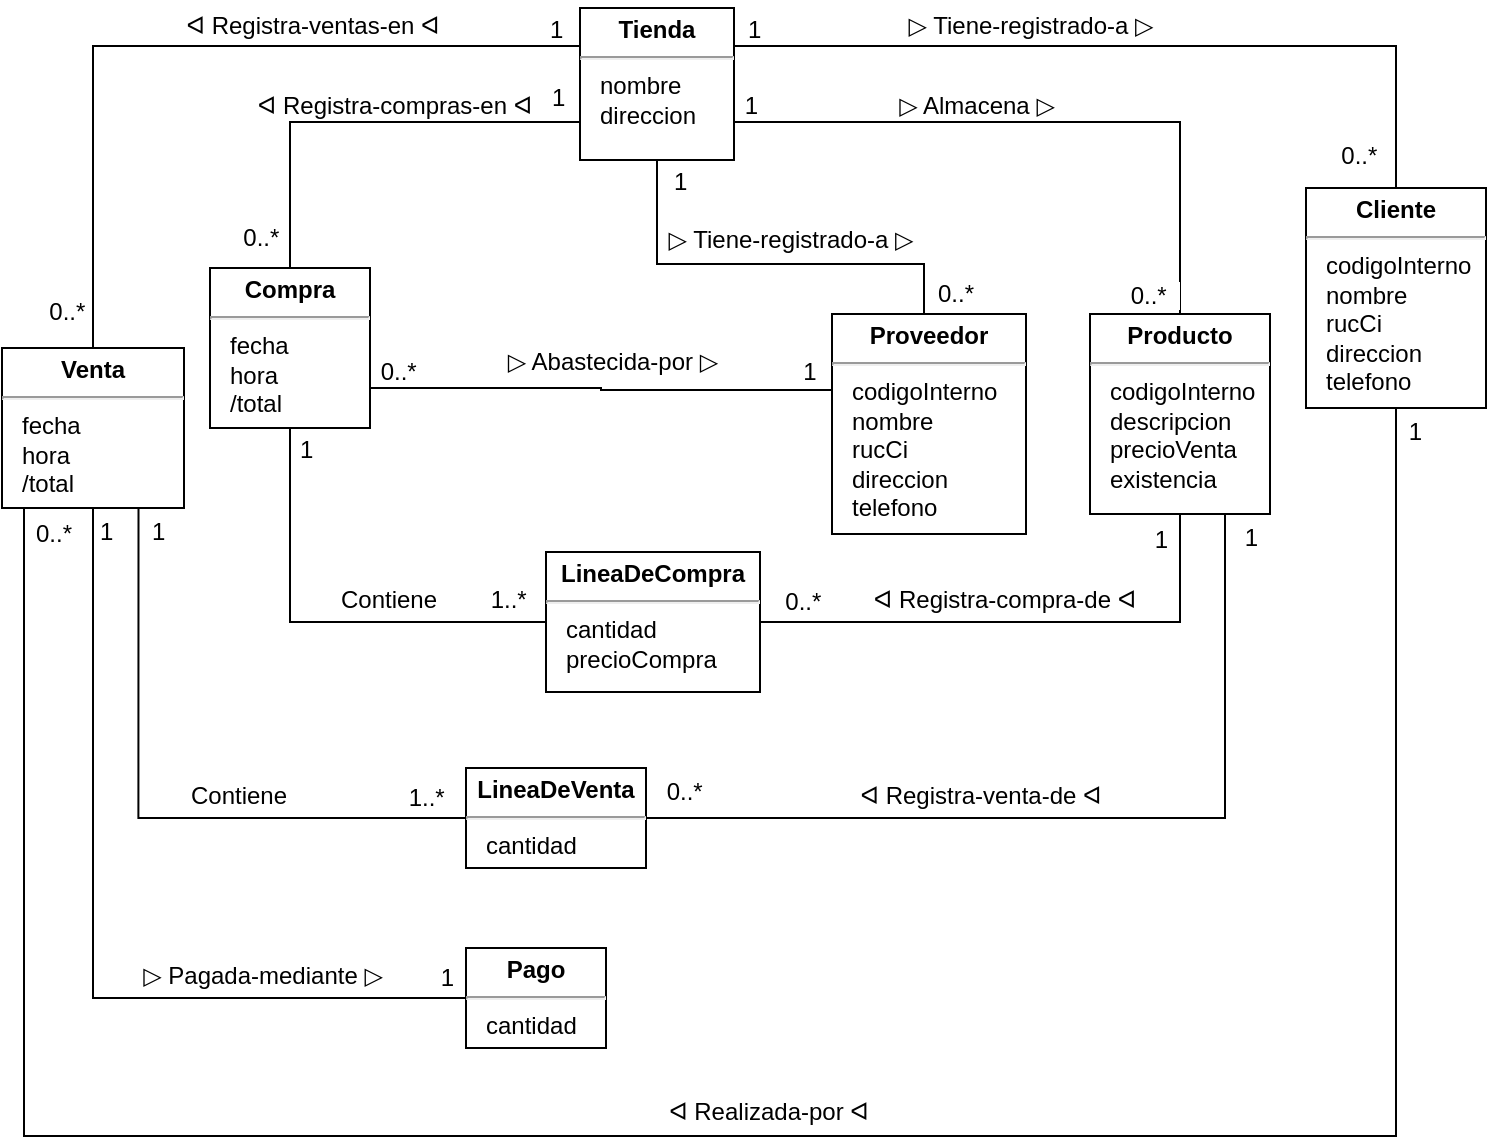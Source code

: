 <mxfile version="28.2.0">
  <diagram name="Página-1" id="NWmMOXxj9j0GudqW8POs">
    <mxGraphModel dx="1034" dy="612" grid="0" gridSize="10" guides="1" tooltips="1" connect="1" arrows="1" fold="1" page="1" pageScale="1" pageWidth="827" pageHeight="1169" math="0" shadow="0">
      <root>
        <mxCell id="0" />
        <mxCell id="1" parent="0" />
        <mxCell id="YYSw4Cs6SsvSxw99k74Z-11" value="&lt;p style=&quot;margin: 4px 0px 0px;&quot;&gt;&lt;b&gt;Producto&lt;/b&gt;&lt;/p&gt;&lt;hr&gt;&lt;blockquote style=&quot;margin: 0px 0px 0px 10px; border: none; padding: 0px 0px 5px;&quot;&gt;&lt;div style=&quot;text-align: left;&quot;&gt;&lt;span style=&quot;background-color: transparent; color: light-dark(rgb(0, 0, 0), rgb(255, 255, 255));&quot;&gt;codigoInterno&lt;/span&gt;&lt;/div&gt;&lt;div style=&quot;text-align: left;&quot;&gt;descripcion&lt;/div&gt;&lt;div style=&quot;text-align: left;&quot;&gt;precioVenta&lt;/div&gt;&lt;div style=&quot;text-align: left;&quot;&gt;existencia&lt;/div&gt;&lt;/blockquote&gt;" style="verticalAlign=middle;align=center;overflow=fill;html=1;whiteSpace=wrap;fontFamily=Arial;fontSize=12;" parent="1" vertex="1">
          <mxGeometry x="592" y="173" width="90" height="100" as="geometry" />
        </mxCell>
        <mxCell id="YYSw4Cs6SsvSxw99k74Z-13" value="&lt;p style=&quot;margin:0px;margin-top:4px;text-align:center;&quot;&gt;&lt;b&gt;Cliente&lt;/b&gt;&lt;/p&gt;&lt;hr&gt;&lt;blockquote style=&quot;margin: 0px 0px 0px 10px; border: none; padding: 0px;&quot;&gt;&lt;div&gt;&lt;span style=&quot;background-color: transparent; color: light-dark(rgb(0, 0, 0), rgb(255, 255, 255));&quot;&gt;codigoInterno&lt;/span&gt;&lt;/div&gt;&lt;div&gt;nombre&lt;/div&gt;&lt;div&gt;rucCi&lt;/div&gt;&lt;div&gt;direccion&lt;/div&gt;&lt;div&gt;telefono&lt;/div&gt;&lt;/blockquote&gt;" style="verticalAlign=top;align=left;overflow=fill;html=1;whiteSpace=wrap;spacingLeft=3;fontFamily=Arial;fontSize=12;" parent="1" vertex="1">
          <mxGeometry x="700" y="110" width="90" height="110" as="geometry" />
        </mxCell>
        <mxCell id="YYSw4Cs6SsvSxw99k74Z-21" value="&lt;p style=&quot;margin:0px;margin-top:4px;text-align:center;&quot;&gt;&lt;b&gt;Tienda&lt;/b&gt;&lt;/p&gt;&lt;hr&gt;&lt;blockquote style=&quot;margin: 0px 0px 0px 10px; border: none; padding: 0px;&quot;&gt;&lt;div&gt;&lt;span style=&quot;background-color: transparent; color: light-dark(rgb(0, 0, 0), rgb(255, 255, 255));&quot;&gt;nombre&lt;/span&gt;&lt;/div&gt;&lt;div&gt;direccion&lt;/div&gt;&lt;/blockquote&gt;" style="verticalAlign=top;align=left;overflow=fill;html=1;whiteSpace=wrap;spacingLeft=3;fontFamily=Arial;fontSize=12;" parent="1" vertex="1">
          <mxGeometry x="337" y="20" width="77" height="76" as="geometry" />
        </mxCell>
        <mxCell id="YYSw4Cs6SsvSxw99k74Z-22" value="&lt;p style=&quot;margin:0px;margin-top:4px;text-align:center;&quot;&gt;&lt;b&gt;Proveedor&lt;/b&gt;&lt;/p&gt;&lt;hr&gt;&lt;blockquote style=&quot;margin: 0px 0px 0px 10px; border: none; padding: 0px;&quot;&gt;&lt;div&gt;&lt;span style=&quot;background-color: transparent; color: light-dark(rgb(0, 0, 0), rgb(255, 255, 255));&quot;&gt;codigoInterno&lt;/span&gt;&lt;/div&gt;&lt;div&gt;nombre&lt;/div&gt;&lt;div&gt;rucCi&lt;/div&gt;&lt;div&gt;direccion&lt;/div&gt;&lt;div&gt;telefono&lt;/div&gt;&lt;/blockquote&gt;" style="verticalAlign=top;align=left;overflow=fill;html=1;whiteSpace=wrap;spacingLeft=3;fontFamily=Arial;fontSize=12;" parent="1" vertex="1">
          <mxGeometry x="463" y="173" width="97" height="110" as="geometry" />
        </mxCell>
        <mxCell id="YYSw4Cs6SsvSxw99k74Z-23" value="&lt;p style=&quot;margin:0px;margin-top:4px;text-align:center;&quot;&gt;&lt;b&gt;Venta&lt;/b&gt;&lt;/p&gt;&lt;hr&gt;&lt;blockquote style=&quot;margin: 0px 0px 0px 10px; border: none; padding: 0px;&quot;&gt;&lt;div&gt;fecha&lt;/div&gt;&lt;div&gt;hora&lt;/div&gt;&lt;div&gt;/total&lt;/div&gt;&lt;/blockquote&gt;" style="verticalAlign=top;align=left;overflow=fill;html=1;whiteSpace=wrap;spacingLeft=3;fontFamily=Arial;fontSize=12;" parent="1" vertex="1">
          <mxGeometry x="48" y="190" width="91" height="80" as="geometry" />
        </mxCell>
        <mxCell id="YYSw4Cs6SsvSxw99k74Z-24" value="&lt;p style=&quot;margin:0px;margin-top:4px;text-align:center;&quot;&gt;&lt;b&gt;Compra&lt;/b&gt;&lt;/p&gt;&lt;hr&gt;&lt;blockquote style=&quot;margin: 0px 0px 0px 10px; border: none; padding: 0px;&quot;&gt;&lt;div&gt;fecha&lt;/div&gt;&lt;div&gt;hora&lt;/div&gt;&lt;div&gt;/total&lt;/div&gt;&lt;/blockquote&gt;" style="verticalAlign=top;align=left;overflow=fill;html=1;whiteSpace=wrap;spacingLeft=3;fontFamily=Arial;fontSize=12;" parent="1" vertex="1">
          <mxGeometry x="152" y="150" width="80" height="80" as="geometry" />
        </mxCell>
        <mxCell id="YYSw4Cs6SsvSxw99k74Z-25" value="&lt;p style=&quot;margin:0px;margin-top:4px;text-align:center;&quot;&gt;&lt;b&gt;LineaDeVenta&lt;/b&gt;&lt;/p&gt;&lt;hr&gt;&lt;blockquote style=&quot;margin: 0px 0px 0px 10px; border: none; padding: 0px;&quot;&gt;&lt;div&gt;&lt;span style=&quot;background-color: transparent; color: light-dark(rgb(0, 0, 0), rgb(255, 255, 255));&quot;&gt;cantidad&lt;/span&gt;&lt;/div&gt;&lt;/blockquote&gt;" style="verticalAlign=top;align=left;overflow=fill;html=1;whiteSpace=wrap;spacingLeft=3;fontFamily=Arial;fontSize=12;" parent="1" vertex="1">
          <mxGeometry x="280" y="400" width="90" height="50" as="geometry" />
        </mxCell>
        <mxCell id="YYSw4Cs6SsvSxw99k74Z-26" value="&lt;p style=&quot;margin:0px;margin-top:4px;text-align:center;&quot;&gt;&lt;b&gt;LineaDeCompra&lt;/b&gt;&lt;/p&gt;&lt;hr&gt;&lt;blockquote style=&quot;margin: 0px 0px 0px 10px; border: none; padding: 0px;&quot;&gt;&lt;div&gt;&lt;span style=&quot;background-color: transparent; color: light-dark(rgb(0, 0, 0), rgb(255, 255, 255));&quot;&gt;cantidad&lt;/span&gt;&lt;/div&gt;&lt;div&gt;&lt;span style=&quot;background-color: transparent; color: light-dark(rgb(0, 0, 0), rgb(255, 255, 255));&quot;&gt;precioCompra&lt;/span&gt;&lt;/div&gt;&lt;/blockquote&gt;" style="verticalAlign=top;align=left;overflow=fill;html=1;whiteSpace=wrap;spacingLeft=3;fontFamily=Arial;fontSize=12;" parent="1" vertex="1">
          <mxGeometry x="320" y="292" width="107" height="70" as="geometry" />
        </mxCell>
        <mxCell id="YYSw4Cs6SsvSxw99k74Z-27" value="&lt;p style=&quot;margin:0px;margin-top:4px;text-align:center;&quot;&gt;&lt;b&gt;Pago&lt;/b&gt;&lt;/p&gt;&lt;hr&gt;&lt;blockquote style=&quot;margin: 0px 0px 0px 10px; border: none; padding: 0px;&quot;&gt;&lt;div&gt;&lt;span style=&quot;background-color: transparent; color: light-dark(rgb(0, 0, 0), rgb(255, 255, 255));&quot;&gt;cantidad&lt;/span&gt;&lt;/div&gt;&lt;/blockquote&gt;" style="verticalAlign=top;align=left;overflow=fill;html=1;whiteSpace=wrap;spacingLeft=3;fontFamily=Arial;fontSize=12;" parent="1" vertex="1">
          <mxGeometry x="280" y="490" width="70" height="50" as="geometry" />
        </mxCell>
        <mxCell id="YYSw4Cs6SsvSxw99k74Z-66" value="" style="endArrow=none;html=1;edgeStyle=orthogonalEdgeStyle;rounded=0;exitX=0;exitY=0.25;exitDx=0;exitDy=0;entryX=0.5;entryY=0;entryDx=0;entryDy=0;fontFamily=Arial;fontSize=12;" parent="1" source="YYSw4Cs6SsvSxw99k74Z-21" target="YYSw4Cs6SsvSxw99k74Z-23" edge="1">
          <mxGeometry relative="1" as="geometry">
            <mxPoint x="337" y="130" as="sourcePoint" />
            <mxPoint x="497" y="130" as="targetPoint" />
          </mxGeometry>
        </mxCell>
        <mxCell id="YYSw4Cs6SsvSxw99k74Z-67" value="&lt;font&gt;1&lt;/font&gt;" style="edgeLabel;resizable=0;html=1;align=left;verticalAlign=bottom;fontFamily=Arial;fontSize=12;" parent="YYSw4Cs6SsvSxw99k74Z-66" connectable="0" vertex="1">
          <mxGeometry x="-1" relative="1" as="geometry">
            <mxPoint x="-17" as="offset" />
          </mxGeometry>
        </mxCell>
        <mxCell id="YYSw4Cs6SsvSxw99k74Z-68" value="&lt;font&gt;0..*&amp;nbsp;&lt;/font&gt;" style="edgeLabel;resizable=0;html=1;align=right;verticalAlign=bottom;fontFamily=Arial;fontSize=12;" parent="YYSw4Cs6SsvSxw99k74Z-66" connectable="0" vertex="1">
          <mxGeometry x="1" relative="1" as="geometry">
            <mxPoint y="-10" as="offset" />
          </mxGeometry>
        </mxCell>
        <mxCell id="YYSw4Cs6SsvSxw99k74Z-69" value="ᐊ Registra-ventas-en&amp;nbsp;ᐊ" style="text;html=1;align=center;verticalAlign=middle;resizable=0;points=[];autosize=1;strokeColor=none;fillColor=none;fontSize=12;fontFamily=Arial;" parent="1" vertex="1">
          <mxGeometry x="130" y="16" width="145" height="26" as="geometry" />
        </mxCell>
        <mxCell id="YYSw4Cs6SsvSxw99k74Z-70" value="" style="endArrow=none;html=1;edgeStyle=orthogonalEdgeStyle;rounded=0;exitX=0;exitY=0.75;exitDx=0;exitDy=0;entryX=0.5;entryY=0;entryDx=0;entryDy=0;fontSize=12;fontFamily=Arial;" parent="1" source="YYSw4Cs6SsvSxw99k74Z-21" target="YYSw4Cs6SsvSxw99k74Z-24" edge="1">
          <mxGeometry relative="1" as="geometry">
            <mxPoint x="190" y="290" as="sourcePoint" />
            <mxPoint x="350" y="290" as="targetPoint" />
          </mxGeometry>
        </mxCell>
        <mxCell id="YYSw4Cs6SsvSxw99k74Z-71" value="1" style="edgeLabel;resizable=0;html=1;align=left;verticalAlign=bottom;fontSize=12;fontFamily=Arial;" parent="YYSw4Cs6SsvSxw99k74Z-70" connectable="0" vertex="1">
          <mxGeometry x="-1" relative="1" as="geometry">
            <mxPoint x="-16" y="-4" as="offset" />
          </mxGeometry>
        </mxCell>
        <mxCell id="YYSw4Cs6SsvSxw99k74Z-72" value="0..*&amp;nbsp;" style="edgeLabel;resizable=0;html=1;align=right;verticalAlign=bottom;fontSize=12;fontFamily=Arial;" parent="YYSw4Cs6SsvSxw99k74Z-70" connectable="0" vertex="1">
          <mxGeometry x="1" relative="1" as="geometry">
            <mxPoint x="-2" y="-7" as="offset" />
          </mxGeometry>
        </mxCell>
        <mxCell id="YYSw4Cs6SsvSxw99k74Z-76" value="ᐊ Registra-compras-en&amp;nbsp;ᐊ" style="text;html=1;align=center;verticalAlign=middle;resizable=0;points=[];autosize=1;strokeColor=none;fillColor=none;fontSize=12;fontFamily=Arial;" parent="1" vertex="1">
          <mxGeometry x="166" y="56" width="155" height="26" as="geometry" />
        </mxCell>
        <mxCell id="YYSw4Cs6SsvSxw99k74Z-77" value="" style="endArrow=none;html=1;edgeStyle=orthogonalEdgeStyle;rounded=0;exitX=1;exitY=0.25;exitDx=0;exitDy=0;entryX=0.5;entryY=0;entryDx=0;entryDy=0;fontFamily=Arial;fontSize=12;" parent="1" source="YYSw4Cs6SsvSxw99k74Z-21" target="YYSw4Cs6SsvSxw99k74Z-13" edge="1">
          <mxGeometry relative="1" as="geometry">
            <mxPoint x="434" y="37" as="sourcePoint" />
            <mxPoint x="605" y="44" as="targetPoint" />
          </mxGeometry>
        </mxCell>
        <mxCell id="YYSw4Cs6SsvSxw99k74Z-78" value="1" style="edgeLabel;resizable=0;html=1;align=left;verticalAlign=bottom;fontFamily=Arial;fontSize=12;" parent="YYSw4Cs6SsvSxw99k74Z-77" connectable="0" vertex="1">
          <mxGeometry x="-1" relative="1" as="geometry">
            <mxPoint x="5" as="offset" />
          </mxGeometry>
        </mxCell>
        <mxCell id="YYSw4Cs6SsvSxw99k74Z-79" value="0..*&amp;nbsp;" style="edgeLabel;resizable=0;html=1;align=right;verticalAlign=bottom;fontFamily=Arial;fontSize=12;" parent="YYSw4Cs6SsvSxw99k74Z-77" connectable="0" vertex="1">
          <mxGeometry x="1" relative="1" as="geometry">
            <mxPoint x="-6" y="-8" as="offset" />
          </mxGeometry>
        </mxCell>
        <mxCell id="YYSw4Cs6SsvSxw99k74Z-80" value="▷ Tiene-registrado-a ▷" style="text;html=1;align=center;verticalAlign=middle;resizable=0;points=[];autosize=1;strokeColor=none;fillColor=none;fontSize=12;fontFamily=Arial;" parent="1" vertex="1">
          <mxGeometry x="490" y="16" width="143" height="26" as="geometry" />
        </mxCell>
        <mxCell id="YYSw4Cs6SsvSxw99k74Z-81" value="" style="endArrow=none;html=1;edgeStyle=orthogonalEdgeStyle;rounded=0;exitX=0.5;exitY=1;exitDx=0;exitDy=0;entryX=0.5;entryY=0;entryDx=0;entryDy=0;fontFamily=Arial;fontSize=12;" parent="1" source="YYSw4Cs6SsvSxw99k74Z-21" target="YYSw4Cs6SsvSxw99k74Z-22" edge="1">
          <mxGeometry relative="1" as="geometry">
            <mxPoint x="305" y="220" as="sourcePoint" />
            <mxPoint x="465" y="220" as="targetPoint" />
            <Array as="points">
              <mxPoint x="376" y="148" />
              <mxPoint x="509" y="148" />
              <mxPoint x="509" y="173" />
            </Array>
          </mxGeometry>
        </mxCell>
        <mxCell id="YYSw4Cs6SsvSxw99k74Z-82" value="1" style="edgeLabel;resizable=0;html=1;align=left;verticalAlign=bottom;fontFamily=Arial;fontSize=12;" parent="YYSw4Cs6SsvSxw99k74Z-81" connectable="0" vertex="1">
          <mxGeometry x="-1" relative="1" as="geometry">
            <mxPoint x="6" y="19" as="offset" />
          </mxGeometry>
        </mxCell>
        <mxCell id="YYSw4Cs6SsvSxw99k74Z-83" value="0..*" style="edgeLabel;resizable=0;html=1;align=right;verticalAlign=bottom;fontFamily=Arial;fontSize=12;" parent="YYSw4Cs6SsvSxw99k74Z-81" connectable="0" vertex="1">
          <mxGeometry x="1" relative="1" as="geometry">
            <mxPoint x="23" y="-2" as="offset" />
          </mxGeometry>
        </mxCell>
        <mxCell id="YYSw4Cs6SsvSxw99k74Z-85" value="▷ Tiene-registrado-a ▷" style="text;html=1;align=center;verticalAlign=middle;resizable=0;points=[];autosize=1;strokeColor=none;fillColor=none;fontSize=12;fontFamily=Arial;" parent="1" vertex="1">
          <mxGeometry x="370" y="123" width="143" height="26" as="geometry" />
        </mxCell>
        <mxCell id="YYSw4Cs6SsvSxw99k74Z-90" value="" style="endArrow=none;html=1;edgeStyle=orthogonalEdgeStyle;rounded=0;exitX=1;exitY=0.75;exitDx=0;exitDy=0;entryX=0;entryY=0.345;entryDx=0;entryDy=0;entryPerimeter=0;fontFamily=Arial;fontSize=12;" parent="1" source="YYSw4Cs6SsvSxw99k74Z-24" target="YYSw4Cs6SsvSxw99k74Z-22" edge="1">
          <mxGeometry relative="1" as="geometry">
            <mxPoint x="257" y="211" as="sourcePoint" />
            <mxPoint x="417" y="211" as="targetPoint" />
          </mxGeometry>
        </mxCell>
        <mxCell id="YYSw4Cs6SsvSxw99k74Z-91" value="&amp;nbsp;0..*" style="edgeLabel;resizable=0;html=1;align=left;verticalAlign=bottom;fontFamily=Arial;fontSize=12;" parent="YYSw4Cs6SsvSxw99k74Z-90" connectable="0" vertex="1">
          <mxGeometry x="-1" relative="1" as="geometry" />
        </mxCell>
        <mxCell id="YYSw4Cs6SsvSxw99k74Z-92" value="1&amp;nbsp;&amp;nbsp;" style="edgeLabel;resizable=0;html=1;align=right;verticalAlign=bottom;fontFamily=Arial;fontSize=12;" parent="YYSw4Cs6SsvSxw99k74Z-90" connectable="0" vertex="1">
          <mxGeometry x="1" relative="1" as="geometry" />
        </mxCell>
        <mxCell id="YYSw4Cs6SsvSxw99k74Z-93" value="▷ Abastecida-por ▷" style="text;html=1;align=center;verticalAlign=middle;resizable=0;points=[];autosize=1;strokeColor=none;fillColor=none;fontSize=12;fontFamily=Arial;" parent="1" vertex="1">
          <mxGeometry x="290" y="184" width="126" height="26" as="geometry" />
        </mxCell>
        <mxCell id="YYSw4Cs6SsvSxw99k74Z-94" value="" style="endArrow=none;html=1;edgeStyle=orthogonalEdgeStyle;rounded=0;exitX=1;exitY=0.75;exitDx=0;exitDy=0;entryX=0.5;entryY=0;entryDx=0;entryDy=0;fontFamily=Arial;fontSize=12;" parent="1" source="YYSw4Cs6SsvSxw99k74Z-21" target="YYSw4Cs6SsvSxw99k74Z-11" edge="1">
          <mxGeometry relative="1" as="geometry">
            <mxPoint x="456" y="358" as="sourcePoint" />
            <mxPoint x="616" y="358" as="targetPoint" />
          </mxGeometry>
        </mxCell>
        <mxCell id="YYSw4Cs6SsvSxw99k74Z-95" value="&amp;nbsp;1" style="edgeLabel;resizable=0;html=1;align=left;verticalAlign=bottom;fontFamily=Arial;fontSize=12;" parent="YYSw4Cs6SsvSxw99k74Z-94" connectable="0" vertex="1">
          <mxGeometry x="-1" relative="1" as="geometry" />
        </mxCell>
        <mxCell id="YYSw4Cs6SsvSxw99k74Z-96" value="0..*&amp;nbsp;&amp;nbsp;" style="edgeLabel;resizable=0;html=1;align=right;verticalAlign=bottom;fontFamily=Arial;fontSize=12;" parent="YYSw4Cs6SsvSxw99k74Z-94" connectable="0" vertex="1">
          <mxGeometry x="1" relative="1" as="geometry">
            <mxPoint y="-1" as="offset" />
          </mxGeometry>
        </mxCell>
        <mxCell id="YYSw4Cs6SsvSxw99k74Z-97" value="▷ Almacena ▷" style="text;html=1;align=center;verticalAlign=middle;resizable=0;points=[];autosize=1;strokeColor=none;fillColor=none;fontSize=12;fontFamily=Arial;" parent="1" vertex="1">
          <mxGeometry x="486" y="56" width="98" height="26" as="geometry" />
        </mxCell>
        <mxCell id="YYSw4Cs6SsvSxw99k74Z-98" value="" style="endArrow=none;html=1;edgeStyle=orthogonalEdgeStyle;rounded=0;exitX=0.5;exitY=1;exitDx=0;exitDy=0;entryX=0;entryY=0.5;entryDx=0;entryDy=0;fontFamily=Arial;fontSize=12;" parent="1" source="YYSw4Cs6SsvSxw99k74Z-24" target="YYSw4Cs6SsvSxw99k74Z-26" edge="1">
          <mxGeometry relative="1" as="geometry">
            <mxPoint x="165" y="321" as="sourcePoint" />
            <mxPoint x="325" y="321" as="targetPoint" />
          </mxGeometry>
        </mxCell>
        <mxCell id="YYSw4Cs6SsvSxw99k74Z-99" value="1" style="edgeLabel;resizable=0;html=1;align=left;verticalAlign=bottom;fontFamily=Arial;fontSize=12;" parent="YYSw4Cs6SsvSxw99k74Z-98" connectable="0" vertex="1">
          <mxGeometry x="-1" relative="1" as="geometry">
            <mxPoint x="3" y="19" as="offset" />
          </mxGeometry>
        </mxCell>
        <mxCell id="YYSw4Cs6SsvSxw99k74Z-100" value="1..*&amp;nbsp;&amp;nbsp;" style="edgeLabel;resizable=0;html=1;align=right;verticalAlign=bottom;fontFamily=Arial;fontSize=12;" parent="YYSw4Cs6SsvSxw99k74Z-98" connectable="0" vertex="1">
          <mxGeometry x="1" relative="1" as="geometry">
            <mxPoint x="-3" y="-3" as="offset" />
          </mxGeometry>
        </mxCell>
        <mxCell id="YYSw4Cs6SsvSxw99k74Z-101" value="Contiene" style="text;html=1;align=center;verticalAlign=middle;resizable=0;points=[];autosize=1;strokeColor=none;fillColor=none;fontSize=12;fontFamily=Arial;" parent="1" vertex="1">
          <mxGeometry x="208" y="303" width="66" height="26" as="geometry" />
        </mxCell>
        <mxCell id="YYSw4Cs6SsvSxw99k74Z-102" value="" style="endArrow=none;html=1;edgeStyle=orthogonalEdgeStyle;rounded=0;exitX=1;exitY=0.5;exitDx=0;exitDy=0;entryX=0.5;entryY=1;entryDx=0;entryDy=0;fontFamily=Arial;fontSize=12;" parent="1" source="YYSw4Cs6SsvSxw99k74Z-26" target="YYSw4Cs6SsvSxw99k74Z-11" edge="1">
          <mxGeometry relative="1" as="geometry">
            <mxPoint x="483" y="334" as="sourcePoint" />
            <mxPoint x="643" y="334" as="targetPoint" />
          </mxGeometry>
        </mxCell>
        <mxCell id="YYSw4Cs6SsvSxw99k74Z-103" value="&amp;nbsp; 0..*" style="edgeLabel;resizable=0;html=1;align=left;verticalAlign=bottom;fontFamily=Arial;fontSize=12;" parent="YYSw4Cs6SsvSxw99k74Z-102" connectable="0" vertex="1">
          <mxGeometry x="-1" relative="1" as="geometry">
            <mxPoint x="4" y="-2" as="offset" />
          </mxGeometry>
        </mxCell>
        <mxCell id="YYSw4Cs6SsvSxw99k74Z-104" value="1" style="edgeLabel;resizable=0;html=1;align=right;verticalAlign=bottom;fontFamily=Arial;fontSize=12;" parent="YYSw4Cs6SsvSxw99k74Z-102" connectable="0" vertex="1">
          <mxGeometry x="1" relative="1" as="geometry">
            <mxPoint x="-6" y="21" as="offset" />
          </mxGeometry>
        </mxCell>
        <mxCell id="YYSw4Cs6SsvSxw99k74Z-105" value="ᐊ Registra-compra-de ᐊ" style="text;html=1;align=center;verticalAlign=middle;resizable=0;points=[];autosize=1;strokeColor=none;fillColor=none;fontSize=12;fontFamily=Arial;" parent="1" vertex="1">
          <mxGeometry x="474" y="303" width="149" height="26" as="geometry" />
        </mxCell>
        <mxCell id="YYSw4Cs6SsvSxw99k74Z-106" value="" style="endArrow=none;html=1;edgeStyle=orthogonalEdgeStyle;rounded=0;exitX=1;exitY=0.5;exitDx=0;exitDy=0;entryX=0.75;entryY=1;entryDx=0;entryDy=0;fontFamily=Arial;fontSize=12;" parent="1" source="YYSw4Cs6SsvSxw99k74Z-25" target="YYSw4Cs6SsvSxw99k74Z-11" edge="1">
          <mxGeometry relative="1" as="geometry">
            <mxPoint x="411" y="444" as="sourcePoint" />
            <mxPoint x="571" y="444" as="targetPoint" />
          </mxGeometry>
        </mxCell>
        <mxCell id="YYSw4Cs6SsvSxw99k74Z-107" value="&amp;nbsp;0..*" style="edgeLabel;resizable=0;html=1;align=left;verticalAlign=bottom;fontFamily=Arial;fontSize=12;" parent="YYSw4Cs6SsvSxw99k74Z-106" connectable="0" vertex="1">
          <mxGeometry x="-1" relative="1" as="geometry">
            <mxPoint x="5" y="-5" as="offset" />
          </mxGeometry>
        </mxCell>
        <mxCell id="YYSw4Cs6SsvSxw99k74Z-108" value="1" style="edgeLabel;resizable=0;html=1;align=right;verticalAlign=bottom;fontFamily=Arial;fontSize=12;" parent="YYSw4Cs6SsvSxw99k74Z-106" connectable="0" vertex="1">
          <mxGeometry x="1" relative="1" as="geometry">
            <mxPoint x="17" y="20" as="offset" />
          </mxGeometry>
        </mxCell>
        <mxCell id="YYSw4Cs6SsvSxw99k74Z-109" value="ᐊ Registra-venta-de ᐊ" style="text;html=1;align=center;verticalAlign=middle;resizable=0;points=[];autosize=1;strokeColor=none;fillColor=none;fontSize=12;fontFamily=Arial;" parent="1" vertex="1">
          <mxGeometry x="467" y="401" width="139" height="26" as="geometry" />
        </mxCell>
        <mxCell id="YYSw4Cs6SsvSxw99k74Z-113" value="" style="endArrow=none;html=1;edgeStyle=orthogonalEdgeStyle;rounded=0;exitX=0.75;exitY=1;exitDx=0;exitDy=0;entryX=0;entryY=0.5;entryDx=0;entryDy=0;fontFamily=Arial;fontSize=12;" parent="1" source="YYSw4Cs6SsvSxw99k74Z-23" target="YYSw4Cs6SsvSxw99k74Z-25" edge="1">
          <mxGeometry relative="1" as="geometry">
            <mxPoint x="112" y="627" as="sourcePoint" />
            <mxPoint x="272" y="627" as="targetPoint" />
          </mxGeometry>
        </mxCell>
        <mxCell id="YYSw4Cs6SsvSxw99k74Z-114" value="1" style="edgeLabel;resizable=0;html=1;align=left;verticalAlign=bottom;fontFamily=Arial;fontSize=12;" parent="YYSw4Cs6SsvSxw99k74Z-113" connectable="0" vertex="1">
          <mxGeometry x="-1" relative="1" as="geometry">
            <mxPoint x="5" y="20" as="offset" />
          </mxGeometry>
        </mxCell>
        <mxCell id="YYSw4Cs6SsvSxw99k74Z-115" value="1..*&amp;nbsp;&amp;nbsp;" style="edgeLabel;resizable=0;html=1;align=right;verticalAlign=bottom;fontFamily=Arial;fontSize=12;" parent="YYSw4Cs6SsvSxw99k74Z-113" connectable="0" vertex="1">
          <mxGeometry x="1" relative="1" as="geometry">
            <mxPoint x="-4" y="-2" as="offset" />
          </mxGeometry>
        </mxCell>
        <mxCell id="YYSw4Cs6SsvSxw99k74Z-117" value="Contiene" style="text;html=1;align=center;verticalAlign=middle;resizable=0;points=[];autosize=1;strokeColor=none;fillColor=none;fontSize=12;fontFamily=Arial;" parent="1" vertex="1">
          <mxGeometry x="133" y="401" width="66" height="26" as="geometry" />
        </mxCell>
        <mxCell id="YYSw4Cs6SsvSxw99k74Z-118" value="" style="endArrow=none;html=1;edgeStyle=orthogonalEdgeStyle;rounded=0;entryX=0;entryY=0.5;entryDx=0;entryDy=0;exitX=0.5;exitY=1;exitDx=0;exitDy=0;fontFamily=Arial;fontSize=12;" parent="1" source="YYSw4Cs6SsvSxw99k74Z-23" target="YYSw4Cs6SsvSxw99k74Z-27" edge="1">
          <mxGeometry relative="1" as="geometry">
            <mxPoint x="117" y="520" as="sourcePoint" />
            <mxPoint x="277" y="520" as="targetPoint" />
          </mxGeometry>
        </mxCell>
        <mxCell id="YYSw4Cs6SsvSxw99k74Z-119" value="1" style="edgeLabel;resizable=0;html=1;align=left;verticalAlign=bottom;fontFamily=Arial;fontSize=12;" parent="YYSw4Cs6SsvSxw99k74Z-118" connectable="0" vertex="1">
          <mxGeometry x="-1" relative="1" as="geometry">
            <mxPoint x="1" y="20" as="offset" />
          </mxGeometry>
        </mxCell>
        <mxCell id="YYSw4Cs6SsvSxw99k74Z-120" value="1" style="edgeLabel;resizable=0;html=1;align=right;verticalAlign=bottom;fontFamily=Arial;fontSize=12;" parent="YYSw4Cs6SsvSxw99k74Z-118" connectable="0" vertex="1">
          <mxGeometry x="1" relative="1" as="geometry">
            <mxPoint x="-6" y="-2" as="offset" />
          </mxGeometry>
        </mxCell>
        <mxCell id="YYSw4Cs6SsvSxw99k74Z-121" value="▷ Pagada-mediante ▷" style="text;html=1;align=center;verticalAlign=middle;resizable=0;points=[];autosize=1;strokeColor=none;fillColor=none;fontSize=12;fontFamily=Arial;" parent="1" vertex="1">
          <mxGeometry x="108" y="491" width="140" height="26" as="geometry" />
        </mxCell>
        <mxCell id="YYSw4Cs6SsvSxw99k74Z-122" value="" style="endArrow=none;html=1;edgeStyle=orthogonalEdgeStyle;rounded=0;entryX=0.5;entryY=1;entryDx=0;entryDy=0;fontFamily=Arial;fontSize=12;exitX=0.187;exitY=1;exitDx=0;exitDy=0;exitPerimeter=0;" parent="1" source="YYSw4Cs6SsvSxw99k74Z-23" target="YYSw4Cs6SsvSxw99k74Z-13" edge="1">
          <mxGeometry relative="1" as="geometry">
            <mxPoint x="59" y="270" as="sourcePoint" />
            <mxPoint x="398" y="631" as="targetPoint" />
            <Array as="points">
              <mxPoint x="59" y="270" />
              <mxPoint x="59" y="584" />
              <mxPoint x="745" y="584" />
            </Array>
          </mxGeometry>
        </mxCell>
        <mxCell id="YYSw4Cs6SsvSxw99k74Z-123" value="0..*" style="edgeLabel;resizable=0;html=1;align=left;verticalAlign=bottom;fontFamily=Arial;fontSize=12;" parent="YYSw4Cs6SsvSxw99k74Z-122" connectable="0" vertex="1">
          <mxGeometry x="-1" relative="1" as="geometry">
            <mxPoint x="-2" y="21" as="offset" />
          </mxGeometry>
        </mxCell>
        <mxCell id="YYSw4Cs6SsvSxw99k74Z-124" value="1" style="edgeLabel;resizable=0;html=1;align=right;verticalAlign=bottom;fontFamily=Arial;fontSize=12;" parent="YYSw4Cs6SsvSxw99k74Z-122" connectable="0" vertex="1">
          <mxGeometry x="1" relative="1" as="geometry">
            <mxPoint x="13" y="20" as="offset" />
          </mxGeometry>
        </mxCell>
        <mxCell id="YYSw4Cs6SsvSxw99k74Z-125" value="ᐊ Realizada-por ᐊ" style="text;html=1;align=center;verticalAlign=middle;resizable=0;points=[];autosize=1;strokeColor=none;fillColor=none;fontSize=12;fontFamily=Arial;" parent="1" vertex="1">
          <mxGeometry x="372" y="559" width="118" height="26" as="geometry" />
        </mxCell>
      </root>
    </mxGraphModel>
  </diagram>
</mxfile>
